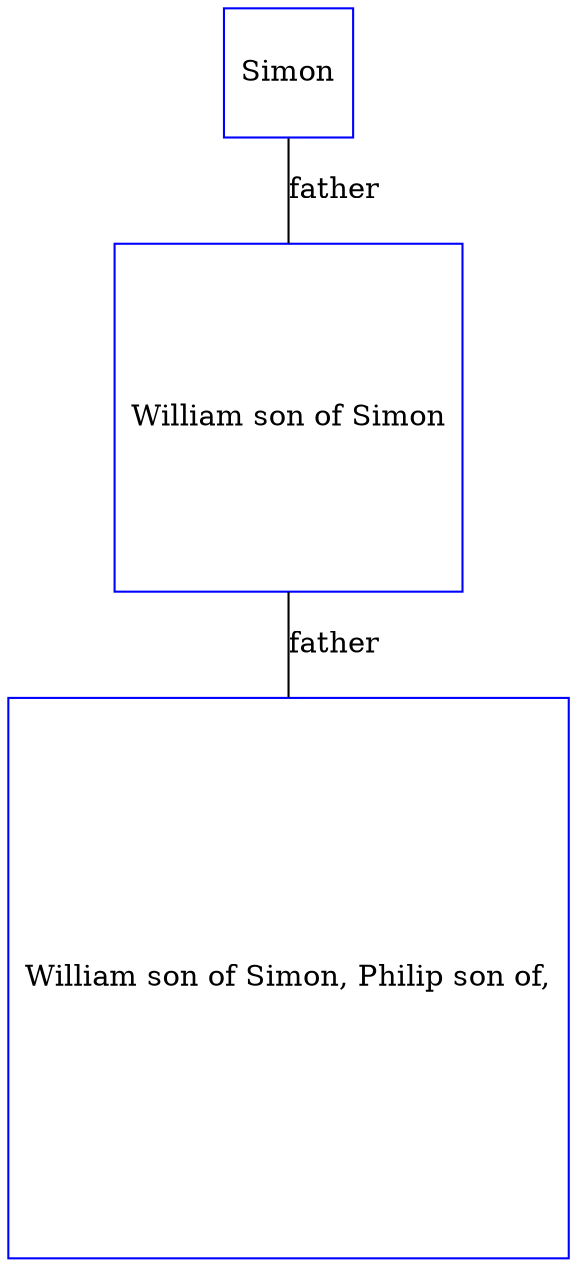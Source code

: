 digraph D {
    edge [dir=none];    node [shape=box];    "001672"   [label="Simon", shape=box, regular=1, color="blue"] ;
"001670"   [label="William son of Simon, Philip son of,", shape=box, regular=1, color="blue"] ;
"001671"   [label="William son of Simon", shape=box, regular=1, color="blue"] ;
001671->001670 [label="father",arrowsize=0.0]; 
001672->001671 [label="father",arrowsize=0.0]; 
}